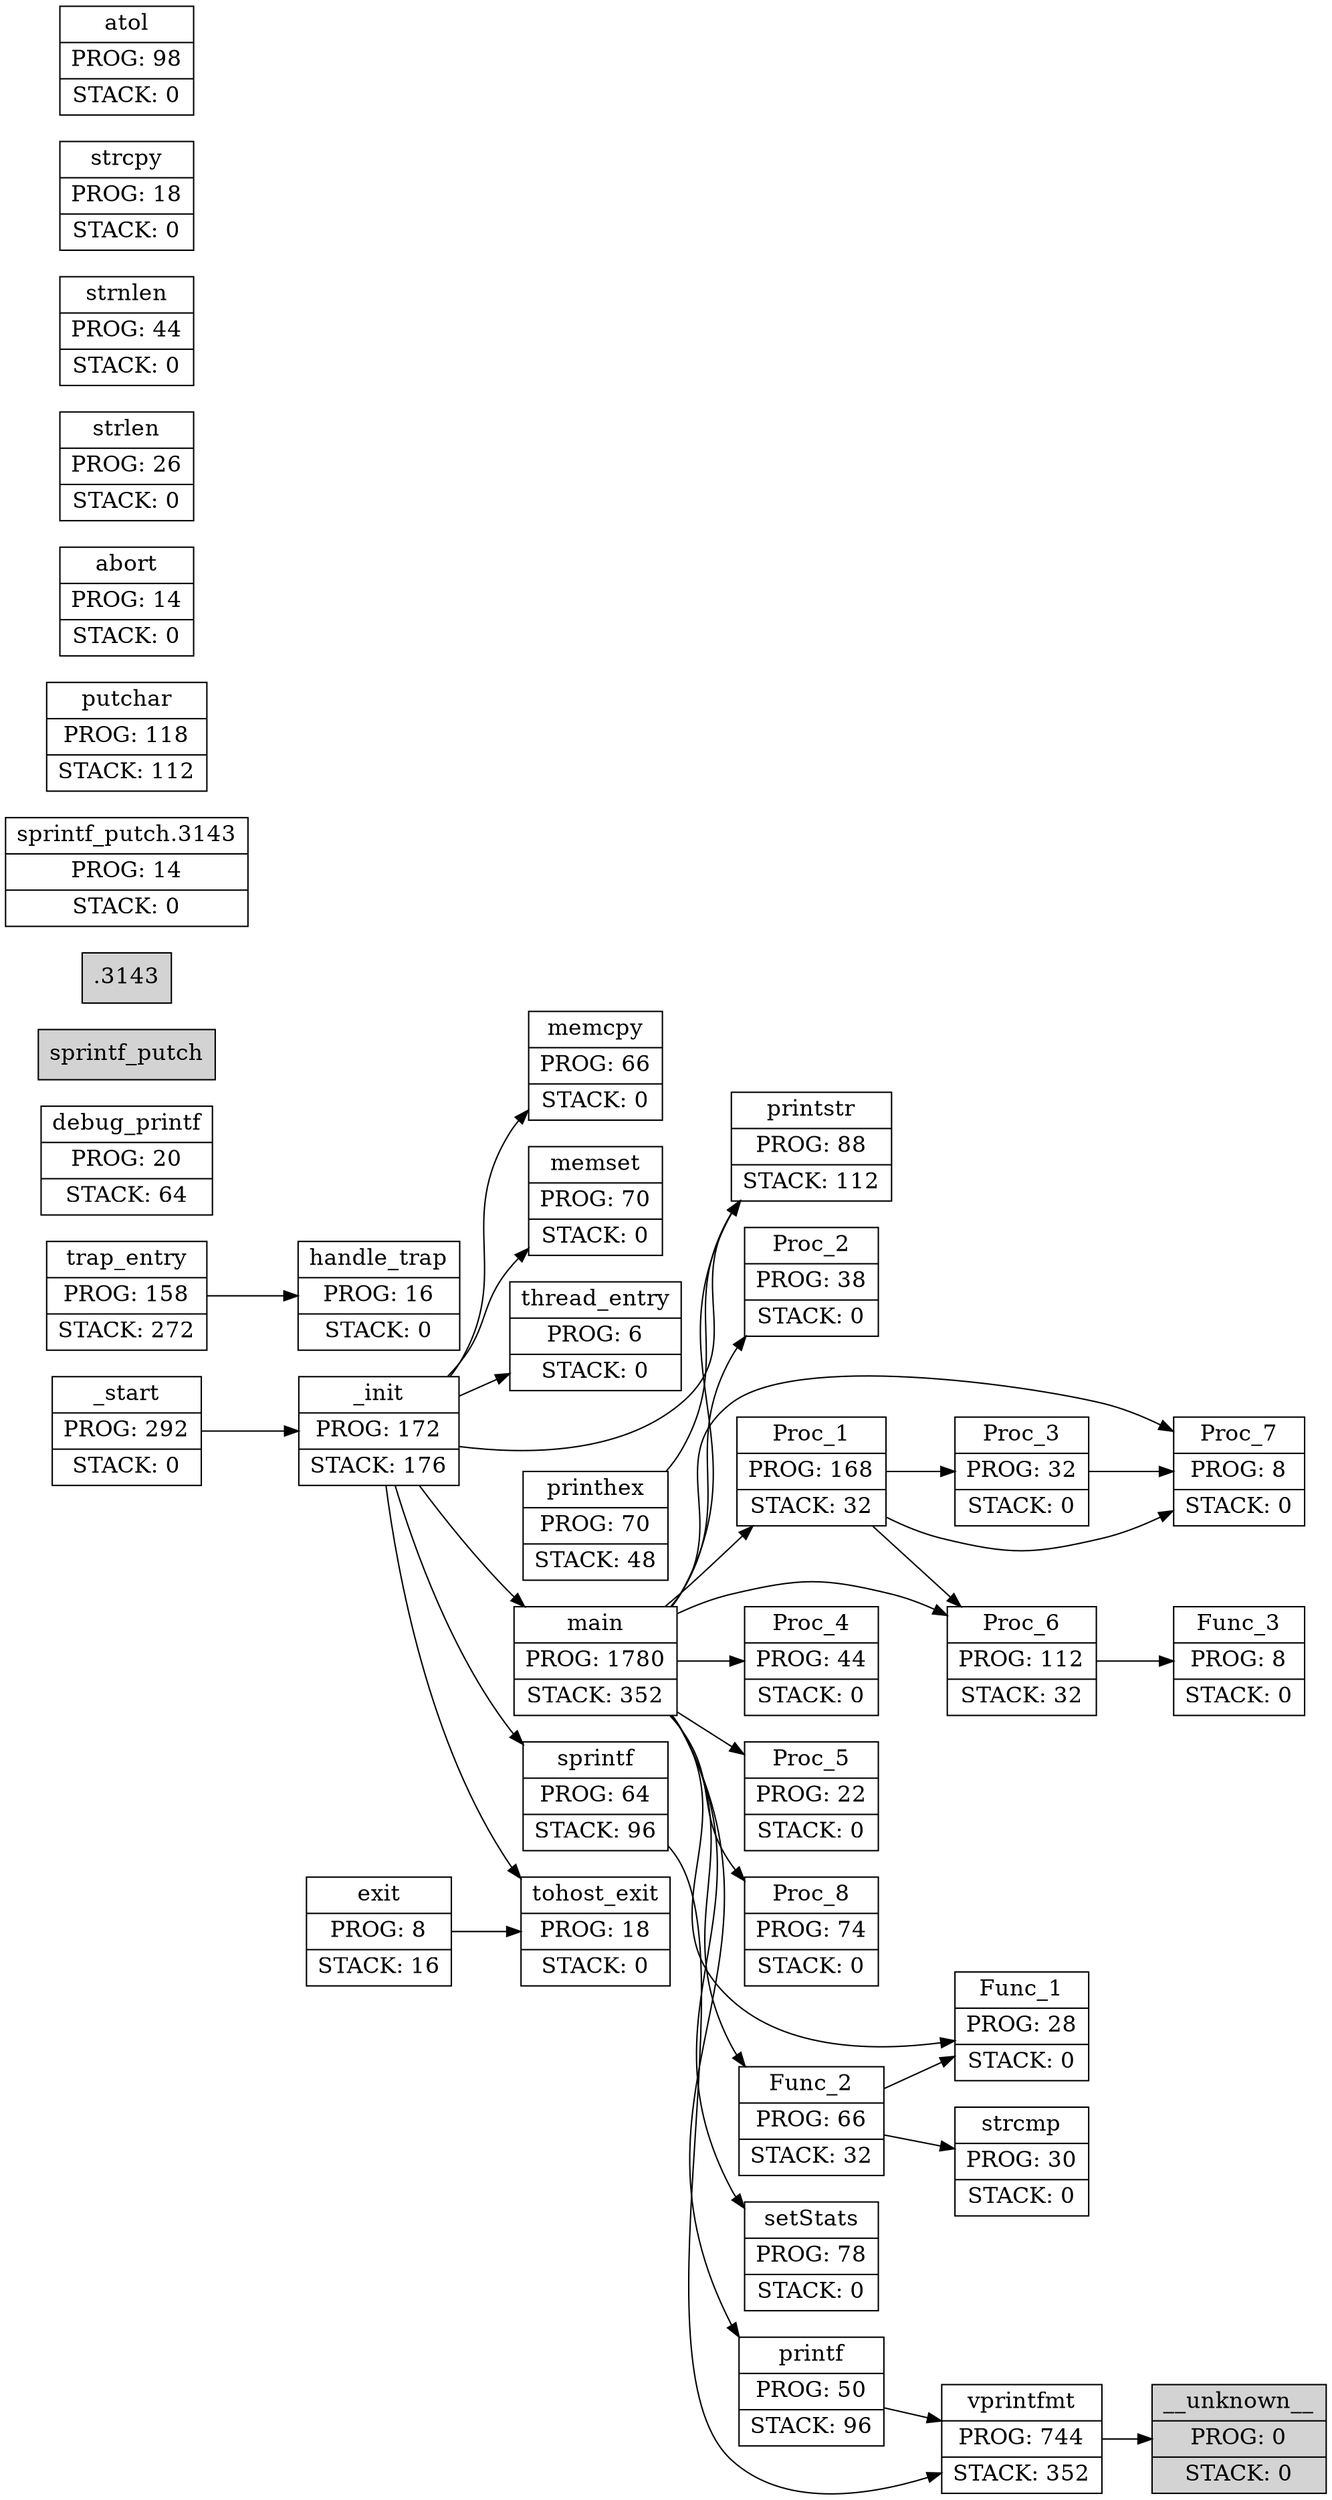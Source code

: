 // Call graph generator. Jun  6 2022 build, written by Kuoping Hsu, MIT license
// https://github.com/kuopinghsu/callgraph-gen
digraph callgraph {
  graph [ rankdir = "LR" ];
  node [ fontsize = "16" shape = "record" style = "filled" ];
  edge [ color = "black" ];

  _start_0 [ label = "_start|PROG: 292|STACK: 0" fillcolor = "white"];
  _start_0 -> _init_0;

  _init_0 [ label = "_init|PROG: 172|STACK: 176" fillcolor = "white"];
  _init_0 -> memcpy_0;
  _init_0 -> memset_0;
  _init_0 -> thread_entry_0;
  _init_0 -> main_0;
  _init_0 -> tohost_exit_0;
  _init_0 -> sprintf_0;
  _init_0 -> printstr_0;

  trap_entry_0 [ label = "trap_entry|PROG: 158|STACK: 272" fillcolor = "white"];
  trap_entry_0 -> handle_trap_0;

  handle_trap_0 [ label = "handle_trap|PROG: 16|STACK: 0" fillcolor = "white"];
  Proc_2_0 [ label = "Proc_2|PROG: 38|STACK: 0" fillcolor = "white"];
  Proc_3_0 [ label = "Proc_3|PROG: 32|STACK: 0" fillcolor = "white"];
  Proc_3_0 -> Proc_7_0;

  Proc_7_0 [ label = "Proc_7|PROG: 8|STACK: 0" fillcolor = "white"];
  Proc_1_0 [ label = "Proc_1|PROG: 168|STACK: 32" fillcolor = "white"];
  Proc_1_0 -> Proc_3_0;
  Proc_1_0 -> Proc_6_0;
  Proc_1_0 -> Proc_7_0;

  Proc_6_0 [ label = "Proc_6|PROG: 112|STACK: 32" fillcolor = "white"];
  Proc_6_0 -> Func_3_0;

  Proc_4_0 [ label = "Proc_4|PROG: 44|STACK: 0" fillcolor = "white"];
  Proc_5_0 [ label = "Proc_5|PROG: 22|STACK: 0" fillcolor = "white"];
  Proc_8_0 [ label = "Proc_8|PROG: 74|STACK: 0" fillcolor = "white"];
  Func_1_0 [ label = "Func_1|PROG: 28|STACK: 0" fillcolor = "white"];
  Func_2_0 [ label = "Func_2|PROG: 66|STACK: 32" fillcolor = "white"];
  Func_2_0 -> Func_1_0;
  Func_2_0 -> strcmp_0;

  strcmp_0 [ label = "strcmp|PROG: 30|STACK: 0" fillcolor = "white"];
  Func_3_0 [ label = "Func_3|PROG: 8|STACK: 0" fillcolor = "white"];
  debug_printf_0 [ label = "debug_printf|PROG: 20|STACK: 64" fillcolor = "white"];
  vprintfmt_0 [ label = "vprintfmt|PROG: 744|STACK: 352" fillcolor = "white"];
  vprintfmt_0 -> __unknown___0;

  __unknown___0 [ label = "__unknown__|PROG: 0|STACK: 0" fillcolor = "lightgray"];
  sprintf_putch.3143_0 [ label = "sprintf_putch.3143|PROG: 14|STACK: 0" fillcolor = "white"];
  putchar_0 [ label = "putchar|PROG: 118|STACK: 112" fillcolor = "white"];
  setStats_0 [ label = "setStats|PROG: 78|STACK: 0" fillcolor = "white"];
  tohost_exit_0 [ label = "tohost_exit|PROG: 18|STACK: 0" fillcolor = "white"];
  exit_0 [ label = "exit|PROG: 8|STACK: 16" fillcolor = "white"];
  exit_0 -> tohost_exit_0;

  abort_0 [ label = "abort|PROG: 14|STACK: 0" fillcolor = "white"];
  printstr_0 [ label = "printstr|PROG: 88|STACK: 112" fillcolor = "white"];
  thread_entry_0 [ label = "thread_entry|PROG: 6|STACK: 0" fillcolor = "white"];
  printhex_0 [ label = "printhex|PROG: 70|STACK: 48" fillcolor = "white"];
  printhex_0 -> printstr_0;

  printf_0 [ label = "printf|PROG: 50|STACK: 96" fillcolor = "white"];
  printf_0 -> vprintfmt_0;

  sprintf_0 [ label = "sprintf|PROG: 64|STACK: 96" fillcolor = "white"];
  sprintf_0 -> vprintfmt_0;

  memcpy_0 [ label = "memcpy|PROG: 66|STACK: 0" fillcolor = "white"];
  memset_0 [ label = "memset|PROG: 70|STACK: 0" fillcolor = "white"];
  main_0 [ label = "main|PROG: 1780|STACK: 352" fillcolor = "white"];
  main_0 -> printf_0;
  main_0 -> setStats_0;
  main_0 -> Proc_5_0;
  main_0 -> Proc_4_0;
  main_0 -> Func_2_0;
  main_0 -> Proc_7_0;
  main_0 -> Proc_8_0;
  main_0 -> Proc_1_0;
  main_0 -> Func_1_0;
  main_0 -> Proc_6_0;
  main_0 -> Proc_2_0;
  main_0 -> printstr_0;

  strlen_0 [ label = "strlen|PROG: 26|STACK: 0" fillcolor = "white"];
  strnlen_0 [ label = "strnlen|PROG: 44|STACK: 0" fillcolor = "white"];
  strcpy_0 [ label = "strcpy|PROG: 18|STACK: 0" fillcolor = "white"];
  atol_0 [ label = "atol|PROG: 98|STACK: 0" fillcolor = "white"];

}
